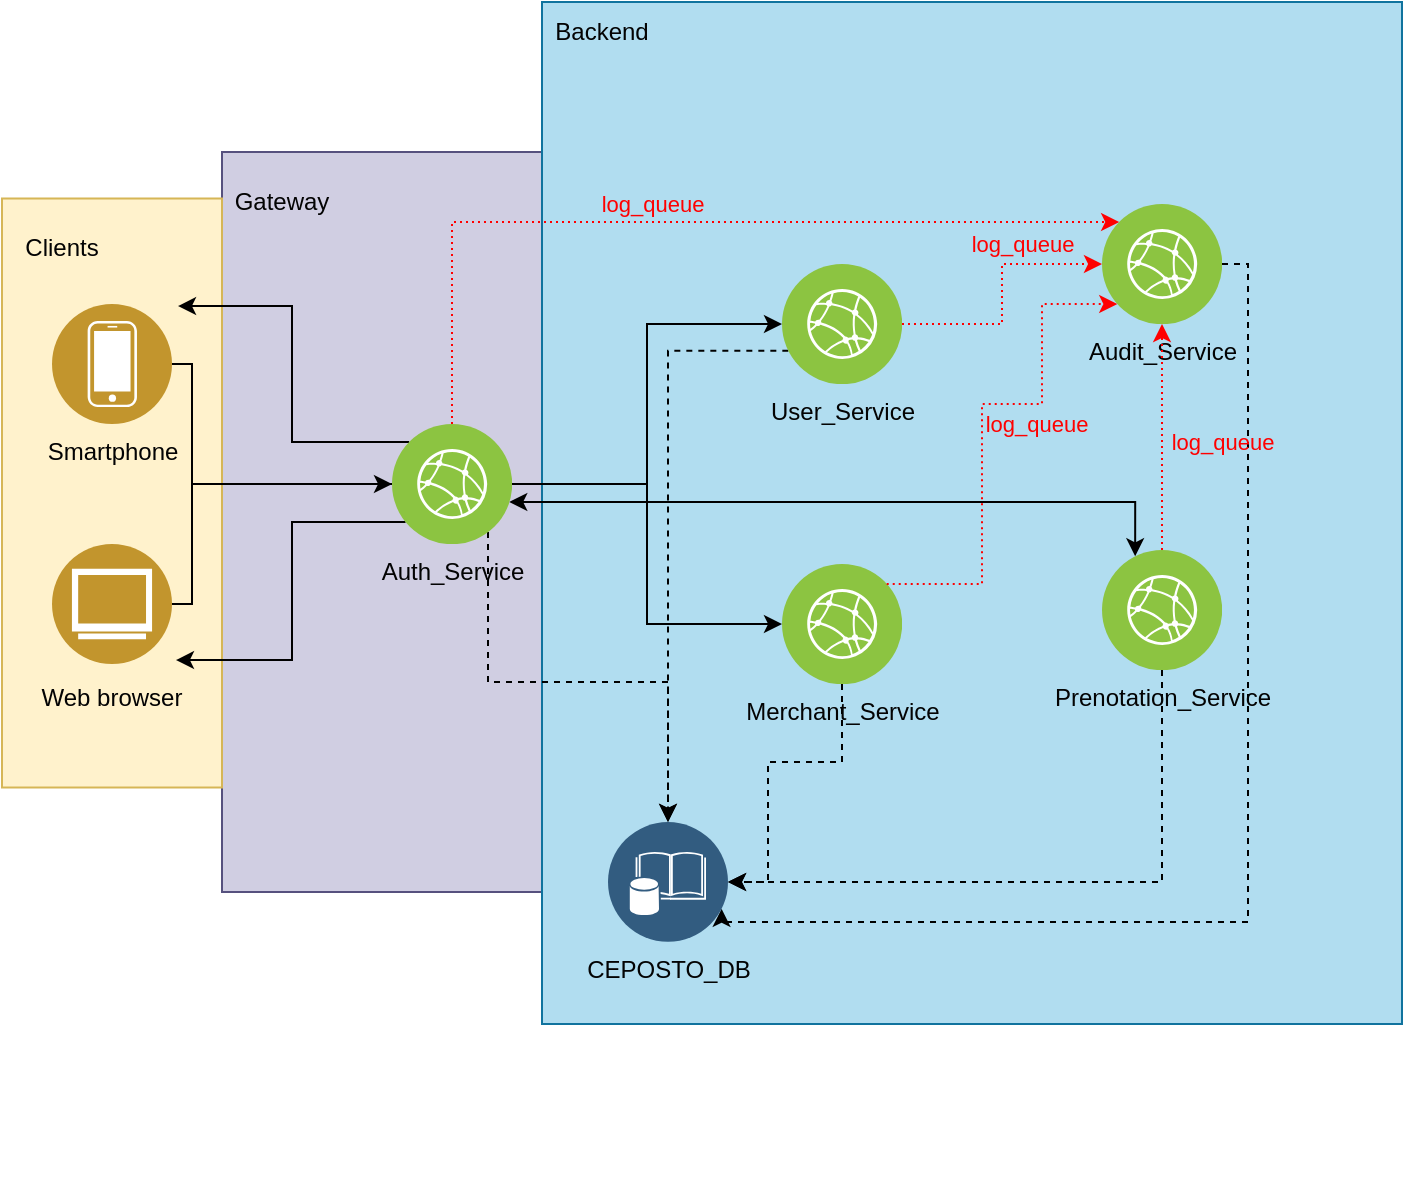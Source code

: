 <mxfile version="16.2.2" type="device"><diagram id="4Sjc51-tYjrLCDSWvVAj" name="CePosto"><mxGraphModel dx="1186" dy="798" grid="1" gridSize="10" guides="1" tooltips="1" connect="1" arrows="1" fold="1" page="1" pageScale="1" pageWidth="827" pageHeight="1169" math="0" shadow="0"><root><mxCell id="0"/><mxCell id="1" value="Database" style="" parent="0"/><mxCell id="2CCTKUNWxisK1H9_5cN--61" value="" style="group" vertex="1" connectable="0" parent="1"><mxGeometry x="352" y="941" width="468" height="460" as="geometry"/></mxCell><mxCell id="2CCTKUNWxisK1H9_5cN--4" value="" style="rounded=0;whiteSpace=wrap;html=1;fillColor=#d0cee2;strokeColor=#56517e;" vertex="1" parent="2CCTKUNWxisK1H9_5cN--61"><mxGeometry x="-115" y="-56" width="160" height="370" as="geometry"/></mxCell><mxCell id="2CCTKUNWxisK1H9_5cN--2" value="" style="rounded=0;whiteSpace=wrap;html=1;labelBackgroundColor=none;fillColor=#fff2cc;strokeColor=#d6b656;" vertex="1" parent="2CCTKUNWxisK1H9_5cN--61"><mxGeometry x="-225" y="-32.75" width="110" height="294.5" as="geometry"/></mxCell><mxCell id="2CCTKUNWxisK1H9_5cN--3" value="" style="rounded=0;whiteSpace=wrap;html=1;labelBackgroundColor=none;fillColor=#b1ddf0;strokeColor=#10739e;" vertex="1" parent="2CCTKUNWxisK1H9_5cN--61"><mxGeometry x="45" y="-131" width="430" height="511" as="geometry"/></mxCell><mxCell id="2CCTKUNWxisK1H9_5cN--50" style="edgeStyle=orthogonalEdgeStyle;rounded=0;orthogonalLoop=1;jettySize=auto;html=1;dashed=1;" edge="1" parent="2CCTKUNWxisK1H9_5cN--61" source="2CCTKUNWxisK1H9_5cN--20"><mxGeometry relative="1" as="geometry"><mxPoint x="108" y="279" as="targetPoint"/><Array as="points"><mxPoint x="18" y="209"/><mxPoint x="108" y="209"/></Array></mxGeometry></mxCell><mxCell id="2CCTKUNWxisK1H9_5cN--56" style="edgeStyle=orthogonalEdgeStyle;rounded=0;orthogonalLoop=1;jettySize=auto;html=1;dashed=1;exitX=0;exitY=0.75;exitDx=0;exitDy=0;" edge="1" parent="2CCTKUNWxisK1H9_5cN--61" source="2CCTKUNWxisK1H9_5cN--21"><mxGeometry relative="1" as="geometry"><mxPoint x="108" y="279" as="targetPoint"/><Array as="points"><mxPoint x="108" y="43"/></Array></mxGeometry></mxCell><mxCell id="2CCTKUNWxisK1H9_5cN--57" style="edgeStyle=orthogonalEdgeStyle;rounded=0;orthogonalLoop=1;jettySize=auto;html=1;dashed=1;entryX=1;entryY=0.5;entryDx=0;entryDy=0;" edge="1" parent="2CCTKUNWxisK1H9_5cN--61" source="2CCTKUNWxisK1H9_5cN--19" target="2CCTKUNWxisK1H9_5cN--63"><mxGeometry relative="1" as="geometry"><mxPoint x="138" y="309" as="targetPoint"/><Array as="points"><mxPoint x="195" y="249"/><mxPoint x="158" y="249"/><mxPoint x="158" y="309"/></Array></mxGeometry></mxCell><mxCell id="2CCTKUNWxisK1H9_5cN--58" style="edgeStyle=orthogonalEdgeStyle;rounded=0;orthogonalLoop=1;jettySize=auto;html=1;dashed=1;entryX=1;entryY=0.5;entryDx=0;entryDy=0;" edge="1" parent="2CCTKUNWxisK1H9_5cN--61" source="2CCTKUNWxisK1H9_5cN--23" target="2CCTKUNWxisK1H9_5cN--63"><mxGeometry relative="1" as="geometry"><mxPoint x="138" y="309" as="targetPoint"/><Array as="points"><mxPoint x="355" y="309"/></Array></mxGeometry></mxCell><mxCell id="2CCTKUNWxisK1H9_5cN--59" style="edgeStyle=orthogonalEdgeStyle;rounded=0;orthogonalLoop=1;jettySize=auto;html=1;dashed=1;entryX=1;entryY=0.75;entryDx=0;entryDy=0;" edge="1" parent="2CCTKUNWxisK1H9_5cN--61" source="2CCTKUNWxisK1H9_5cN--22" target="2CCTKUNWxisK1H9_5cN--63"><mxGeometry relative="1" as="geometry"><mxPoint x="130.361" y="329" as="targetPoint"/><Array as="points"><mxPoint x="398"/><mxPoint x="398" y="329"/><mxPoint x="135" y="329"/></Array></mxGeometry></mxCell><mxCell id="2CCTKUNWxisK1H9_5cN--63" value="CEPOSTO_DB" style="aspect=fixed;perimeter=ellipsePerimeter;html=1;align=center;shadow=0;dashed=0;image;image=img/lib/ibm/data/enterprise_data.svg;labelBackgroundColor=none;strokeColor=#666666;strokeWidth=3;fillColor=#C2952D;gradientColor=none;fontSize=12;fontColor=#030303;" vertex="1" parent="2CCTKUNWxisK1H9_5cN--61"><mxGeometry x="78" y="279" width="60" height="60" as="geometry"/></mxCell><mxCell id="2CCTKUNWxisK1H9_5cN--10" value="Service-to-service" style="" parent="0"/><mxCell id="2CCTKUNWxisK1H9_5cN--11" style="edgeStyle=orthogonalEdgeStyle;rounded=0;orthogonalLoop=1;jettySize=auto;html=1;fontColor=#030303;startArrow=classic;startFill=1;strokeColor=#000000;entryX=0.25;entryY=0;entryDx=0;entryDy=0;" edge="1" parent="2CCTKUNWxisK1H9_5cN--10" source="2CCTKUNWxisK1H9_5cN--20" target="2CCTKUNWxisK1H9_5cN--23"><mxGeometry relative="1" as="geometry"><mxPoint x="702" y="1090" as="targetPoint"/><Array as="points"><mxPoint x="694" y="1060"/></Array></mxGeometry></mxCell><mxCell id="2CCTKUNWxisK1H9_5cN--12" style="edgeStyle=orthogonalEdgeStyle;rounded=0;orthogonalLoop=1;jettySize=auto;html=1;entryX=0;entryY=0.5;entryDx=0;entryDy=0;fontColor=#030303;strokeColor=#000000;" edge="1" parent="2CCTKUNWxisK1H9_5cN--10" source="2CCTKUNWxisK1H9_5cN--20" target="2CCTKUNWxisK1H9_5cN--19"><mxGeometry relative="1" as="geometry"/></mxCell><mxCell id="2CCTKUNWxisK1H9_5cN--13" style="edgeStyle=orthogonalEdgeStyle;rounded=0;orthogonalLoop=1;jettySize=auto;html=1;entryX=0;entryY=0.5;entryDx=0;entryDy=0;fontColor=#030303;strokeColor=#000000;" edge="1" parent="2CCTKUNWxisK1H9_5cN--10" source="2CCTKUNWxisK1H9_5cN--20" target="2CCTKUNWxisK1H9_5cN--21"><mxGeometry relative="1" as="geometry"/></mxCell><mxCell id="2CCTKUNWxisK1H9_5cN--14" value="" style="edgeStyle=orthogonalEdgeStyle;rounded=0;orthogonalLoop=1;jettySize=auto;html=1;endArrow=none;fontColor=#030303;strokeColor=#000000;" edge="1" parent="2CCTKUNWxisK1H9_5cN--10" source="2CCTKUNWxisK1H9_5cN--6" target="2CCTKUNWxisK1H9_5cN--20"><mxGeometry relative="1" as="geometry"><mxPoint x="347" y="1051" as="targetPoint"/><mxPoint x="147" y="1111" as="sourcePoint"/><Array as="points"><mxPoint x="222" y="1111"/><mxPoint x="222" y="1051"/></Array></mxGeometry></mxCell><mxCell id="2CCTKUNWxisK1H9_5cN--15" style="edgeStyle=orthogonalEdgeStyle;rounded=0;orthogonalLoop=1;jettySize=auto;html=1;entryX=1.05;entryY=0.017;entryDx=0;entryDy=0;entryPerimeter=0;fontColor=#030303;strokeColor=#000000;" edge="1" parent="2CCTKUNWxisK1H9_5cN--10" source="2CCTKUNWxisK1H9_5cN--20" target="2CCTKUNWxisK1H9_5cN--5"><mxGeometry relative="1" as="geometry"><Array as="points"><mxPoint x="272" y="1030"/><mxPoint x="272" y="962"/></Array></mxGeometry></mxCell><mxCell id="2CCTKUNWxisK1H9_5cN--16" style="edgeStyle=orthogonalEdgeStyle;rounded=0;orthogonalLoop=1;jettySize=auto;html=1;entryX=1.033;entryY=0.967;entryDx=0;entryDy=0;entryPerimeter=0;fontColor=#030303;strokeColor=#000000;" edge="1" parent="2CCTKUNWxisK1H9_5cN--10" source="2CCTKUNWxisK1H9_5cN--20" target="2CCTKUNWxisK1H9_5cN--6"><mxGeometry relative="1" as="geometry"><Array as="points"><mxPoint x="272" y="1070"/><mxPoint x="272" y="1139"/></Array></mxGeometry></mxCell><mxCell id="2CCTKUNWxisK1H9_5cN--17" style="edgeStyle=orthogonalEdgeStyle;rounded=0;orthogonalLoop=1;jettySize=auto;html=1;entryX=0;entryY=0.5;entryDx=0;entryDy=0;fontColor=#030303;strokeColor=#000000;" edge="1" parent="2CCTKUNWxisK1H9_5cN--10" source="2CCTKUNWxisK1H9_5cN--5" target="2CCTKUNWxisK1H9_5cN--20"><mxGeometry relative="1" as="geometry"><Array as="points"><mxPoint x="222" y="991"/><mxPoint x="222" y="1051"/></Array></mxGeometry></mxCell><mxCell id="2CCTKUNWxisK1H9_5cN--18" value="Services" style="" parent="0"/><mxCell id="2CCTKUNWxisK1H9_5cN--19" value="Merchant_Service" style="aspect=fixed;perimeter=ellipsePerimeter;html=1;align=center;shadow=0;dashed=0;image;image=img/lib/ibm/infrastructure/edge_services.svg;labelBackgroundColor=none;strokeColor=#666666;strokeWidth=3;fillColor=#C2952D;gradientColor=none;fontSize=12;fontColor=#030303;" vertex="1" parent="2CCTKUNWxisK1H9_5cN--18"><mxGeometry x="517" y="1091" width="60" height="60" as="geometry"/></mxCell><mxCell id="2CCTKUNWxisK1H9_5cN--20" value="Auth_Service" style="aspect=fixed;perimeter=ellipsePerimeter;html=1;align=center;shadow=0;dashed=0;image;image=img/lib/ibm/infrastructure/edge_services.svg;labelBackgroundColor=none;strokeColor=#666666;strokeWidth=3;fillColor=#C2952D;gradientColor=none;fontSize=12;fontColor=#030303;" vertex="1" parent="2CCTKUNWxisK1H9_5cN--18"><mxGeometry x="322" y="1021" width="60" height="60" as="geometry"/></mxCell><mxCell id="2CCTKUNWxisK1H9_5cN--21" value="User_Service" style="aspect=fixed;perimeter=ellipsePerimeter;html=1;align=center;shadow=0;dashed=0;image;image=img/lib/ibm/infrastructure/edge_services.svg;labelBackgroundColor=none;strokeColor=#666666;strokeWidth=3;fillColor=#C2952D;gradientColor=none;fontSize=12;fontColor=#030303;" vertex="1" parent="2CCTKUNWxisK1H9_5cN--18"><mxGeometry x="517" y="941" width="60" height="60" as="geometry"/></mxCell><mxCell id="2CCTKUNWxisK1H9_5cN--22" value="Audit_Service" style="aspect=fixed;perimeter=ellipsePerimeter;html=1;align=center;shadow=0;dashed=0;image;image=img/lib/ibm/infrastructure/edge_services.svg;labelBackgroundColor=none;strokeColor=#666666;strokeWidth=3;fillColor=#C2952D;gradientColor=none;fontSize=12;fontColor=#030303;" vertex="1" parent="2CCTKUNWxisK1H9_5cN--18"><mxGeometry x="677" y="911" width="60" height="60" as="geometry"/></mxCell><mxCell id="2CCTKUNWxisK1H9_5cN--23" value="Prenotation_Service" style="aspect=fixed;perimeter=ellipsePerimeter;html=1;align=center;shadow=0;dashed=0;image;image=img/lib/ibm/infrastructure/edge_services.svg;labelBackgroundColor=none;strokeColor=#666666;strokeWidth=3;fillColor=#C2952D;gradientColor=none;fontSize=12;fontColor=#030303;" vertex="1" parent="2CCTKUNWxisK1H9_5cN--18"><mxGeometry x="677" y="1084" width="60" height="60" as="geometry"/></mxCell><object label="Queues" id="2CCTKUNWxisK1H9_5cN--24"><mxCell parent="0"/></object><mxCell id="2CCTKUNWxisK1H9_5cN--25" style="edgeStyle=orthogonalEdgeStyle;rounded=0;orthogonalLoop=1;jettySize=auto;html=1;dashed=1;dashPattern=1 2;labelBackgroundColor=none;fontColor=#FF0000;strokeColor=#FF0000;" edge="1" parent="2CCTKUNWxisK1H9_5cN--24" source="2CCTKUNWxisK1H9_5cN--20" target="2CCTKUNWxisK1H9_5cN--22"><mxGeometry relative="1" as="geometry"><Array as="points"><mxPoint x="352" y="920"/></Array></mxGeometry></mxCell><mxCell id="2CCTKUNWxisK1H9_5cN--26" value="log_queue" style="edgeLabel;html=1;align=center;verticalAlign=middle;resizable=0;points=[];labelBackgroundColor=none;fontColor=#FF0000;" vertex="1" connectable="0" parent="2CCTKUNWxisK1H9_5cN--25"><mxGeometry x="-0.038" y="2" relative="1" as="geometry"><mxPoint x="-8" y="-7" as="offset"/></mxGeometry></mxCell><mxCell id="2CCTKUNWxisK1H9_5cN--27" style="edgeStyle=orthogonalEdgeStyle;rounded=0;orthogonalLoop=1;jettySize=auto;html=1;entryX=0;entryY=0.5;entryDx=0;entryDy=0;dashed=1;fontColor=default;startArrow=none;startFill=0;strokeColor=#FF0000;dashPattern=1 2;" edge="1" parent="2CCTKUNWxisK1H9_5cN--24" source="2CCTKUNWxisK1H9_5cN--21" target="2CCTKUNWxisK1H9_5cN--22"><mxGeometry relative="1" as="geometry"/></mxCell><mxCell id="2CCTKUNWxisK1H9_5cN--28" value="log_queue" style="edgeLabel;html=1;align=center;verticalAlign=middle;resizable=0;points=[];fontColor=#FF0000;labelBackgroundColor=none;" vertex="1" connectable="0" parent="2CCTKUNWxisK1H9_5cN--27"><mxGeometry x="0.354" y="1" relative="1" as="geometry"><mxPoint x="2" y="-9" as="offset"/></mxGeometry></mxCell><mxCell id="2CCTKUNWxisK1H9_5cN--29" style="edgeStyle=orthogonalEdgeStyle;rounded=0;orthogonalLoop=1;jettySize=auto;html=1;dashed=1;dashPattern=1 2;fontColor=default;startArrow=none;startFill=0;strokeColor=#FF0000;" edge="1" parent="2CCTKUNWxisK1H9_5cN--24" source="2CCTKUNWxisK1H9_5cN--19" target="2CCTKUNWxisK1H9_5cN--22"><mxGeometry relative="1" as="geometry"><Array as="points"><mxPoint x="617" y="1101"/><mxPoint x="617" y="1011"/><mxPoint x="647" y="1011"/><mxPoint x="647" y="961"/></Array></mxGeometry></mxCell><mxCell id="2CCTKUNWxisK1H9_5cN--30" value="log_queue" style="edgeLabel;html=1;align=center;verticalAlign=middle;resizable=0;points=[];fontColor=#FF0000;labelBackgroundColor=none;" vertex="1" connectable="0" parent="2CCTKUNWxisK1H9_5cN--29"><mxGeometry x="0.29" y="-4" relative="1" as="geometry"><mxPoint y="6" as="offset"/></mxGeometry></mxCell><mxCell id="2CCTKUNWxisK1H9_5cN--31" style="edgeStyle=orthogonalEdgeStyle;rounded=0;orthogonalLoop=1;jettySize=auto;html=1;dashed=1;dashPattern=1 2;fontColor=default;startArrow=none;startFill=0;strokeColor=#FF0000;" edge="1" parent="2CCTKUNWxisK1H9_5cN--24" source="2CCTKUNWxisK1H9_5cN--23" target="2CCTKUNWxisK1H9_5cN--22"><mxGeometry relative="1" as="geometry"/></mxCell><mxCell id="2CCTKUNWxisK1H9_5cN--32" value="log_queue" style="edgeLabel;html=1;align=center;verticalAlign=middle;resizable=0;points=[];fontColor=#FF0000;labelBackgroundColor=none;" vertex="1" connectable="0" parent="2CCTKUNWxisK1H9_5cN--31"><mxGeometry x="-0.16" relative="1" as="geometry"><mxPoint x="30" y="-7" as="offset"/></mxGeometry></mxCell><mxCell id="2CCTKUNWxisK1H9_5cN--1" style="" parent="0"/><mxCell id="2CCTKUNWxisK1H9_5cN--5" value="Smartphone" style="aspect=fixed;perimeter=ellipsePerimeter;html=1;align=center;shadow=0;dashed=0;image;image=img/lib/ibm/users/device.svg;labelBackgroundColor=none;strokeColor=#666666;strokeWidth=3;fillColor=#C2952D;gradientColor=none;fontSize=12;fontColor=#030303;labelBorderColor=none;" vertex="1" parent="2CCTKUNWxisK1H9_5cN--1"><mxGeometry x="152" y="961" width="60" height="60" as="geometry"/></mxCell><mxCell id="2CCTKUNWxisK1H9_5cN--6" value="Web browser" style="aspect=fixed;perimeter=ellipsePerimeter;align=center;shadow=0;dashed=0;fontColor=#030303;fontSize=12;spacingTop=3;image;image=img/lib/ibm/users/browser.svg;labelBorderColor=none;labelBackgroundColor=none;" vertex="1" parent="2CCTKUNWxisK1H9_5cN--1"><mxGeometry x="152" y="1081" width="60" height="60" as="geometry"/></mxCell><mxCell id="2CCTKUNWxisK1H9_5cN--7" value="Gateway" style="text;html=1;strokeColor=none;fillColor=none;align=center;verticalAlign=middle;whiteSpace=wrap;rounded=0;labelBackgroundColor=none;labelBorderColor=none;fontColor=#030303;" vertex="1" parent="2CCTKUNWxisK1H9_5cN--1"><mxGeometry x="237" y="895" width="60" height="30" as="geometry"/></mxCell><mxCell id="2CCTKUNWxisK1H9_5cN--8" value="Backend" style="text;html=1;strokeColor=none;fillColor=none;align=center;verticalAlign=middle;whiteSpace=wrap;rounded=0;labelBackgroundColor=none;labelBorderColor=none;fontColor=#030303;" vertex="1" parent="2CCTKUNWxisK1H9_5cN--1"><mxGeometry x="397" y="810" width="60" height="30" as="geometry"/></mxCell><mxCell id="2CCTKUNWxisK1H9_5cN--9" value="Clients" style="text;html=1;strokeColor=none;fillColor=none;align=center;verticalAlign=middle;whiteSpace=wrap;rounded=0;labelBackgroundColor=none;labelBorderColor=none;fontColor=#030303;" vertex="1" parent="2CCTKUNWxisK1H9_5cN--1"><mxGeometry x="127" y="918.25" width="60" height="30" as="geometry"/></mxCell></root></mxGraphModel></diagram></mxfile>